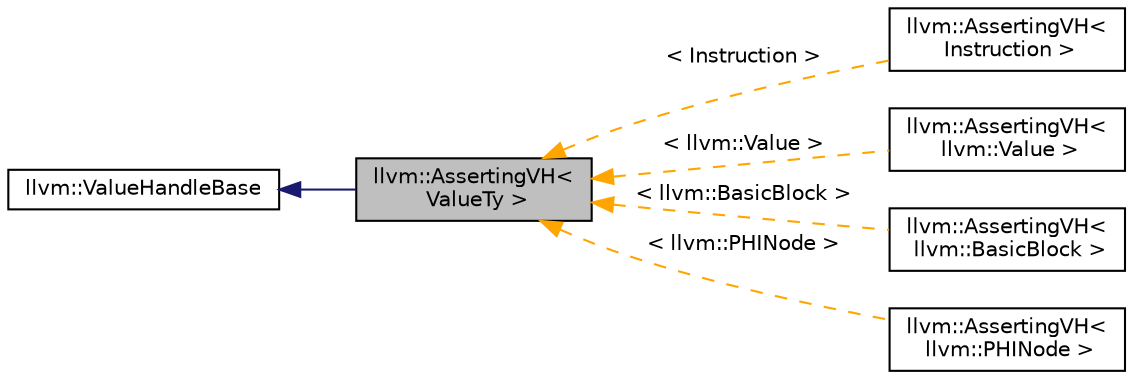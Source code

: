 digraph "llvm::AssertingVH&lt; ValueTy &gt;"
{
 // LATEX_PDF_SIZE
  bgcolor="transparent";
  edge [fontname="Helvetica",fontsize="10",labelfontname="Helvetica",labelfontsize="10"];
  node [fontname="Helvetica",fontsize="10",shape="box"];
  rankdir="LR";
  Node1 [label="llvm::AssertingVH\<\l ValueTy \>",height=0.2,width=0.4,color="black", fillcolor="grey75", style="filled", fontcolor="black",tooltip="Value handle that asserts if the Value is deleted."];
  Node2 -> Node1 [dir="back",color="midnightblue",fontsize="10",style="solid",fontname="Helvetica"];
  Node2 [label="llvm::ValueHandleBase",height=0.2,width=0.4,color="black",URL="$classllvm_1_1ValueHandleBase.html",tooltip="This is the common base class of value handles."];
  Node1 -> Node3 [dir="back",color="orange",fontsize="10",style="dashed",label=" \< Instruction \>" ,fontname="Helvetica"];
  Node3 [label="llvm::AssertingVH\<\l Instruction \>",height=0.2,width=0.4,color="black",URL="$classllvm_1_1AssertingVH.html",tooltip=" "];
  Node1 -> Node4 [dir="back",color="orange",fontsize="10",style="dashed",label=" \< llvm::Value \>" ,fontname="Helvetica"];
  Node4 [label="llvm::AssertingVH\<\l llvm::Value \>",height=0.2,width=0.4,color="black",URL="$classllvm_1_1AssertingVH.html",tooltip=" "];
  Node1 -> Node5 [dir="back",color="orange",fontsize="10",style="dashed",label=" \< llvm::BasicBlock \>" ,fontname="Helvetica"];
  Node5 [label="llvm::AssertingVH\<\l llvm::BasicBlock \>",height=0.2,width=0.4,color="black",URL="$classllvm_1_1AssertingVH.html",tooltip=" "];
  Node1 -> Node6 [dir="back",color="orange",fontsize="10",style="dashed",label=" \< llvm::PHINode \>" ,fontname="Helvetica"];
  Node6 [label="llvm::AssertingVH\<\l llvm::PHINode \>",height=0.2,width=0.4,color="black",URL="$classllvm_1_1AssertingVH.html",tooltip=" "];
}
